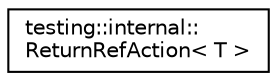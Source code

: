 digraph "Graphical Class Hierarchy"
{
  edge [fontname="Helvetica",fontsize="10",labelfontname="Helvetica",labelfontsize="10"];
  node [fontname="Helvetica",fontsize="10",shape=record];
  rankdir="LR";
  Node1 [label="testing::internal::\lReturnRefAction\< T \>",height=0.2,width=0.4,color="black", fillcolor="white", style="filled",URL="$classtesting_1_1internal_1_1_return_ref_action.html"];
}
